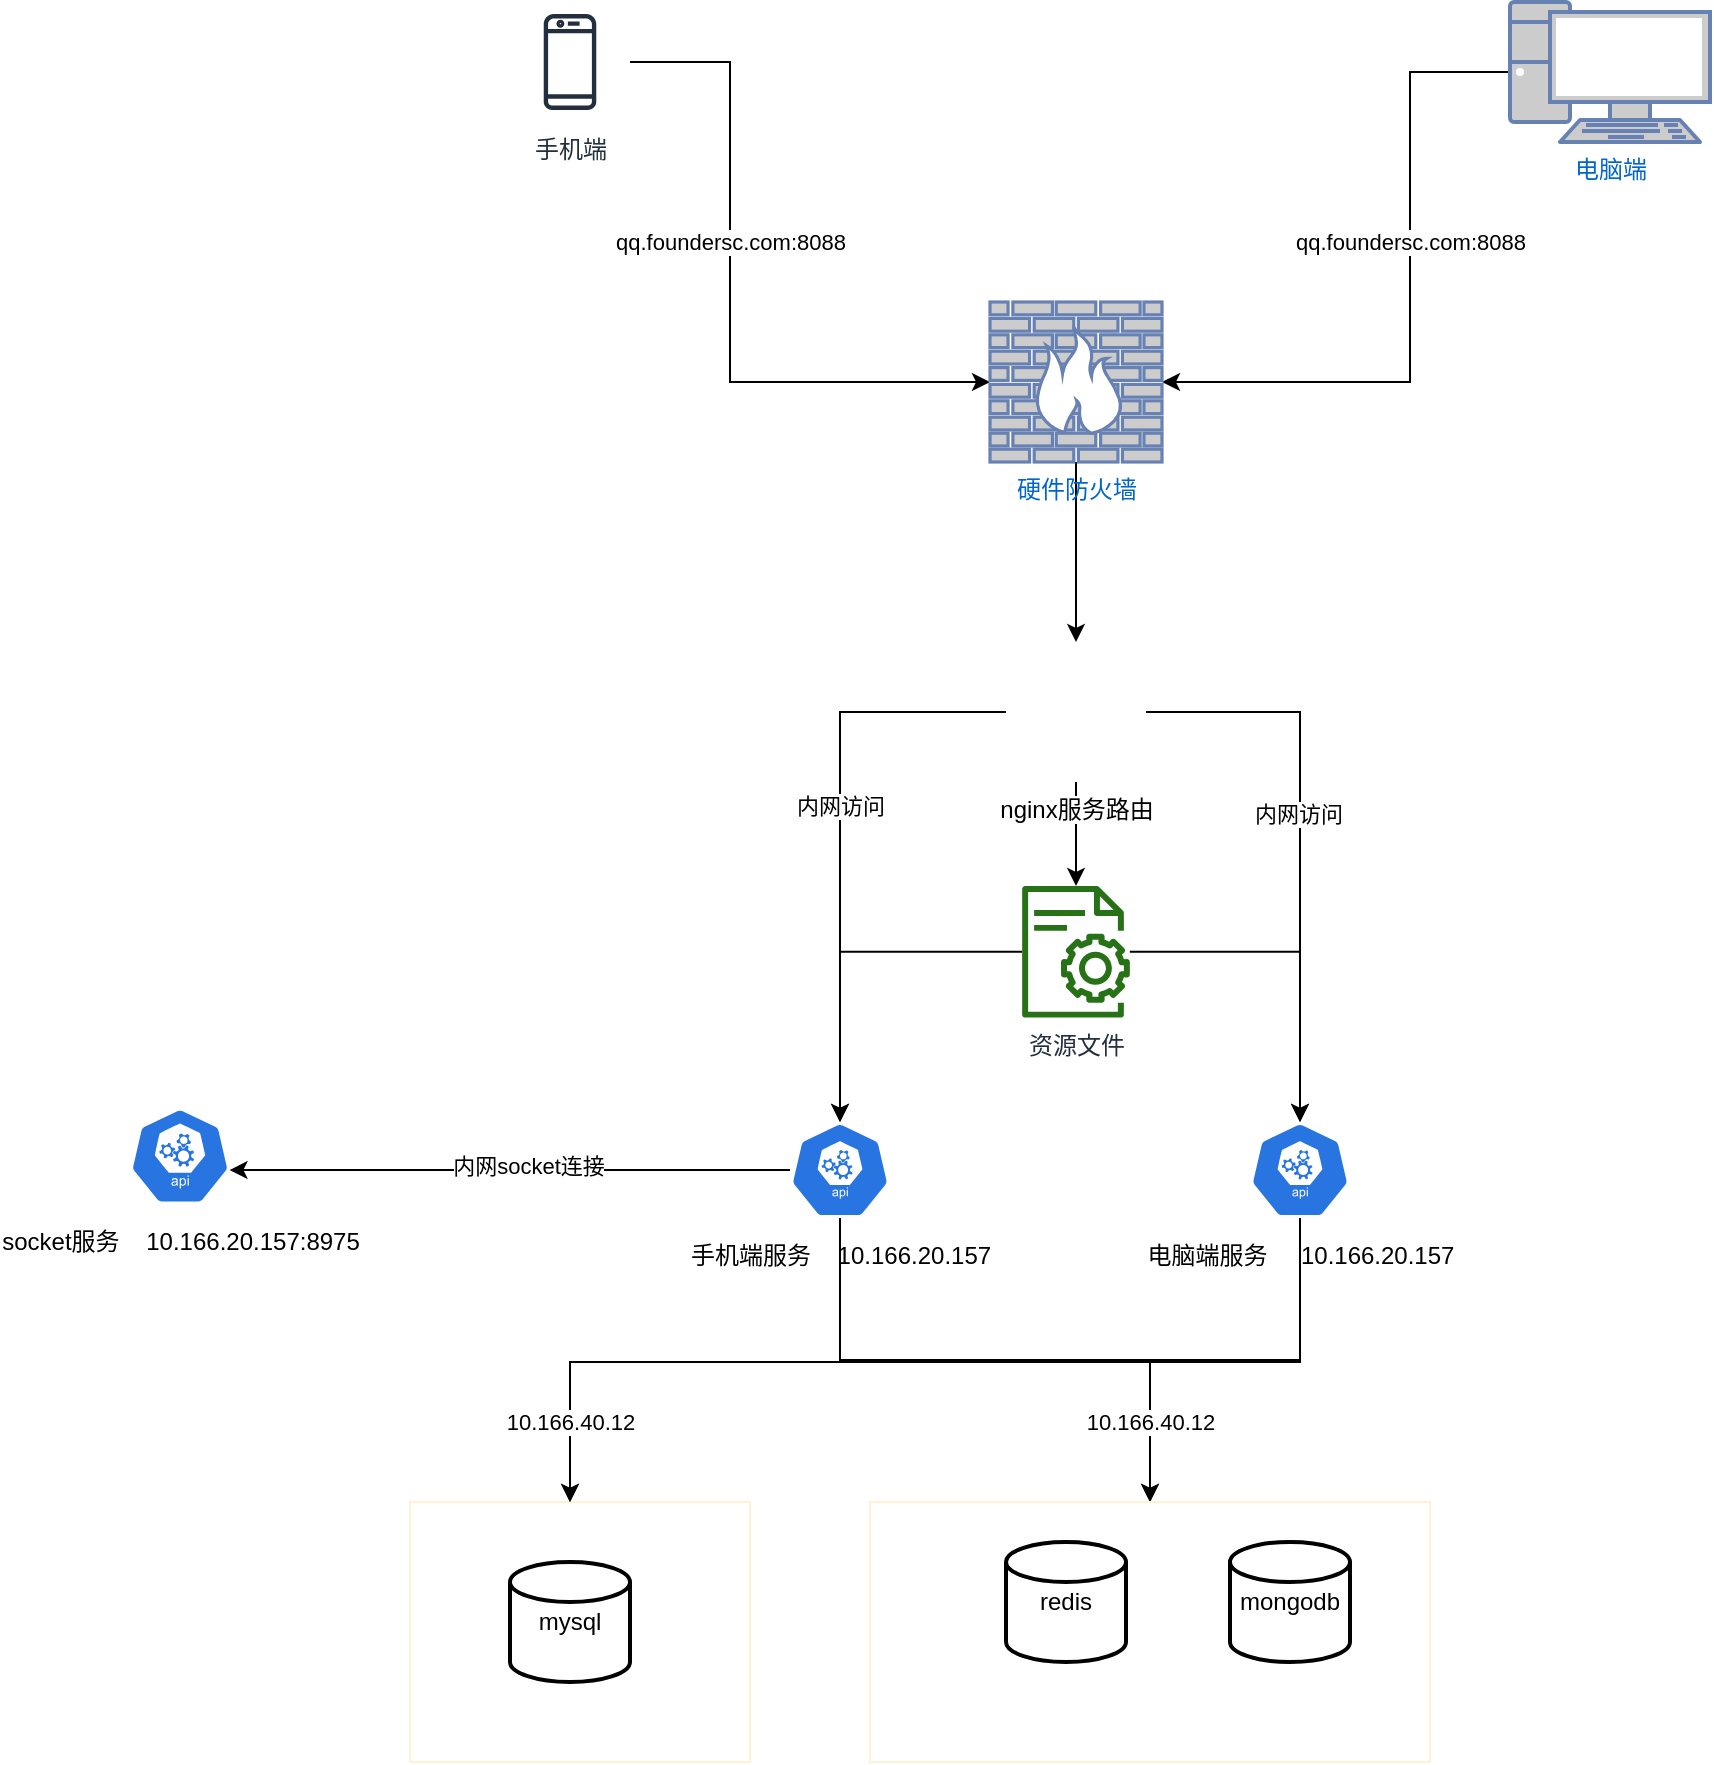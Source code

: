 <mxfile version="14.1.1" type="github">
  <diagram id="kjNfu8Xx3Lx_zaVhcjmf" name="Page-1">
    <mxGraphModel dx="2249" dy="762" grid="1" gridSize="10" guides="1" tooltips="1" connect="1" arrows="1" fold="1" page="1" pageScale="1" pageWidth="827" pageHeight="1169" math="0" shadow="0">
      <root>
        <mxCell id="0" />
        <mxCell id="1" parent="0" />
        <mxCell id="IUPC3U68XSw1S8rsNcTR-1" value="" style="rounded=0;whiteSpace=wrap;html=1;strokeColor=#FFF1D1;" parent="1" vertex="1">
          <mxGeometry x="10" y="860" width="170" height="130" as="geometry" />
        </mxCell>
        <mxCell id="bneU8rVOEiQd-OsVHFBt-6" style="edgeStyle=orthogonalEdgeStyle;rounded=0;orthogonalLoop=1;jettySize=auto;html=1;entryX=0;entryY=0.5;entryDx=0;entryDy=0;entryPerimeter=0;" parent="1" source="bneU8rVOEiQd-OsVHFBt-2" target="bneU8rVOEiQd-OsVHFBt-5" edge="1">
          <mxGeometry relative="1" as="geometry">
            <Array as="points">
              <mxPoint x="170" y="140" />
              <mxPoint x="170" y="300" />
            </Array>
          </mxGeometry>
        </mxCell>
        <mxCell id="bneU8rVOEiQd-OsVHFBt-8" value="qq.foundersc.com:8088" style="edgeLabel;html=1;align=center;verticalAlign=middle;resizable=0;points=[];" parent="bneU8rVOEiQd-OsVHFBt-6" vertex="1" connectable="0">
          <mxGeometry x="-0.176" relative="1" as="geometry">
            <mxPoint as="offset" />
          </mxGeometry>
        </mxCell>
        <mxCell id="bneU8rVOEiQd-OsVHFBt-2" value="手机端" style="outlineConnect=0;fontColor=#232F3E;gradientColor=none;strokeColor=#232F3E;fillColor=#ffffff;dashed=0;verticalLabelPosition=bottom;verticalAlign=top;align=center;html=1;fontSize=12;fontStyle=0;aspect=fixed;shape=mxgraph.aws4.resourceIcon;resIcon=mxgraph.aws4.mobile_client;" parent="1" vertex="1">
          <mxGeometry x="60" y="110" width="60" height="60" as="geometry" />
        </mxCell>
        <mxCell id="bneU8rVOEiQd-OsVHFBt-7" style="edgeStyle=orthogonalEdgeStyle;rounded=0;orthogonalLoop=1;jettySize=auto;html=1;entryX=1;entryY=0.5;entryDx=0;entryDy=0;entryPerimeter=0;" parent="1" source="bneU8rVOEiQd-OsVHFBt-3" target="bneU8rVOEiQd-OsVHFBt-5" edge="1">
          <mxGeometry relative="1" as="geometry">
            <Array as="points">
              <mxPoint x="510" y="145" />
              <mxPoint x="510" y="300" />
            </Array>
          </mxGeometry>
        </mxCell>
        <mxCell id="bneU8rVOEiQd-OsVHFBt-9" value="qq.foundersc.com:8088" style="edgeLabel;html=1;align=center;verticalAlign=middle;resizable=0;points=[];" parent="bneU8rVOEiQd-OsVHFBt-7" vertex="1" connectable="0">
          <mxGeometry x="-0.356" y="-2" relative="1" as="geometry">
            <mxPoint x="2" y="29" as="offset" />
          </mxGeometry>
        </mxCell>
        <mxCell id="bneU8rVOEiQd-OsVHFBt-3" value="电脑端" style="fontColor=#0066CC;verticalAlign=top;verticalLabelPosition=bottom;labelPosition=center;align=center;html=1;outlineConnect=0;fillColor=#CCCCCC;strokeColor=#6881B3;gradientColor=none;gradientDirection=north;strokeWidth=2;shape=mxgraph.networks.pc;" parent="1" vertex="1">
          <mxGeometry x="560" y="110" width="100" height="70" as="geometry" />
        </mxCell>
        <mxCell id="bneU8rVOEiQd-OsVHFBt-13" style="edgeStyle=orthogonalEdgeStyle;rounded=0;orthogonalLoop=1;jettySize=auto;html=1;entryX=0.5;entryY=0;entryDx=0;entryDy=0;entryPerimeter=0;" parent="1" source="bneU8rVOEiQd-OsVHFBt-4" target="bneU8rVOEiQd-OsVHFBt-11" edge="1">
          <mxGeometry relative="1" as="geometry" />
        </mxCell>
        <mxCell id="bneU8rVOEiQd-OsVHFBt-27" value="内网访问" style="edgeLabel;html=1;align=center;verticalAlign=middle;resizable=0;points=[];" parent="bneU8rVOEiQd-OsVHFBt-13" vertex="1" connectable="0">
          <mxGeometry x="-0.424" y="47" relative="1" as="geometry">
            <mxPoint x="-47" y="47" as="offset" />
          </mxGeometry>
        </mxCell>
        <mxCell id="bneU8rVOEiQd-OsVHFBt-14" style="edgeStyle=orthogonalEdgeStyle;rounded=0;orthogonalLoop=1;jettySize=auto;html=1;entryX=0.5;entryY=0;entryDx=0;entryDy=0;entryPerimeter=0;" parent="1" source="bneU8rVOEiQd-OsVHFBt-4" target="bneU8rVOEiQd-OsVHFBt-12" edge="1">
          <mxGeometry relative="1" as="geometry" />
        </mxCell>
        <mxCell id="bneU8rVOEiQd-OsVHFBt-28" value="内网访问" style="edgeLabel;html=1;align=center;verticalAlign=middle;resizable=0;points=[];" parent="bneU8rVOEiQd-OsVHFBt-14" vertex="1" connectable="0">
          <mxGeometry x="-0.461" y="-51" relative="1" as="geometry">
            <mxPoint as="offset" />
          </mxGeometry>
        </mxCell>
        <mxCell id="bneU8rVOEiQd-OsVHFBt-16" style="edgeStyle=orthogonalEdgeStyle;rounded=0;orthogonalLoop=1;jettySize=auto;html=1;" parent="1" source="bneU8rVOEiQd-OsVHFBt-4" target="bneU8rVOEiQd-OsVHFBt-15" edge="1">
          <mxGeometry relative="1" as="geometry" />
        </mxCell>
        <mxCell id="bneU8rVOEiQd-OsVHFBt-4" value="nginx服务路由" style="shape=image;html=1;verticalAlign=top;verticalLabelPosition=bottom;labelBackgroundColor=#ffffff;imageAspect=0;aspect=fixed;image=https://cdn4.iconfinder.com/data/icons/logos-brands-5/24/nginx-128.png" parent="1" vertex="1">
          <mxGeometry x="308" y="430" width="70" height="70" as="geometry" />
        </mxCell>
        <mxCell id="bneU8rVOEiQd-OsVHFBt-10" style="edgeStyle=orthogonalEdgeStyle;rounded=0;orthogonalLoop=1;jettySize=auto;html=1;" parent="1" source="bneU8rVOEiQd-OsVHFBt-5" target="bneU8rVOEiQd-OsVHFBt-4" edge="1">
          <mxGeometry relative="1" as="geometry" />
        </mxCell>
        <mxCell id="bneU8rVOEiQd-OsVHFBt-5" value="硬件防火墙" style="fontColor=#0066CC;verticalAlign=top;verticalLabelPosition=bottom;labelPosition=center;align=center;html=1;outlineConnect=0;fillColor=#CCCCCC;strokeColor=#6881B3;gradientColor=none;gradientDirection=north;strokeWidth=2;shape=mxgraph.networks.firewall;" parent="1" vertex="1">
          <mxGeometry x="300" y="260" width="86" height="80" as="geometry" />
        </mxCell>
        <mxCell id="bneU8rVOEiQd-OsVHFBt-25" style="edgeStyle=orthogonalEdgeStyle;rounded=0;orthogonalLoop=1;jettySize=auto;html=1;" parent="1" source="bneU8rVOEiQd-OsVHFBt-11" target="bneU8rVOEiQd-OsVHFBt-21" edge="1">
          <mxGeometry relative="1" as="geometry" />
        </mxCell>
        <mxCell id="IUPC3U68XSw1S8rsNcTR-2" style="edgeStyle=orthogonalEdgeStyle;rounded=0;orthogonalLoop=1;jettySize=auto;html=1;" parent="1" source="bneU8rVOEiQd-OsVHFBt-11" edge="1">
          <mxGeometry relative="1" as="geometry">
            <mxPoint x="90" y="860" as="targetPoint" />
            <Array as="points">
              <mxPoint x="225" y="790" />
              <mxPoint x="90" y="790" />
            </Array>
          </mxGeometry>
        </mxCell>
        <mxCell id="I2nzyUuCN47IVgSwzWdf-2" style="edgeStyle=orthogonalEdgeStyle;rounded=0;orthogonalLoop=1;jettySize=auto;html=1;entryX=0.995;entryY=0.63;entryDx=0;entryDy=0;entryPerimeter=0;" edge="1" parent="1" source="bneU8rVOEiQd-OsVHFBt-11" target="I2nzyUuCN47IVgSwzWdf-1">
          <mxGeometry relative="1" as="geometry" />
        </mxCell>
        <mxCell id="I2nzyUuCN47IVgSwzWdf-3" value="内网socket连接" style="edgeLabel;html=1;align=center;verticalAlign=middle;resizable=0;points=[];" vertex="1" connectable="0" parent="I2nzyUuCN47IVgSwzWdf-2">
          <mxGeometry x="-0.065" y="-2" relative="1" as="geometry">
            <mxPoint as="offset" />
          </mxGeometry>
        </mxCell>
        <mxCell id="bneU8rVOEiQd-OsVHFBt-11" value="&lt;br&gt;&lt;br&gt;&lt;br&gt;&lt;br&gt;&lt;br&gt;&lt;br&gt;手机端服务&amp;nbsp; &amp;nbsp; 10.166.20.157" style="html=1;dashed=0;whitespace=wrap;fillColor=#2875E2;strokeColor=#ffffff;points=[[0.005,0.63,0],[0.1,0.2,0],[0.9,0.2,0],[0.5,0,0],[0.995,0.63,0],[0.72,0.99,0],[0.5,1,0],[0.28,0.99,0]];shape=mxgraph.kubernetes.icon;prIcon=api" parent="1" vertex="1">
          <mxGeometry x="200" y="670" width="50" height="48" as="geometry" />
        </mxCell>
        <mxCell id="bneU8rVOEiQd-OsVHFBt-26" style="edgeStyle=orthogonalEdgeStyle;rounded=0;orthogonalLoop=1;jettySize=auto;html=1;entryX=0.5;entryY=0;entryDx=0;entryDy=0;" parent="1" source="bneU8rVOEiQd-OsVHFBt-12" target="bneU8rVOEiQd-OsVHFBt-21" edge="1">
          <mxGeometry relative="1" as="geometry" />
        </mxCell>
        <mxCell id="bneU8rVOEiQd-OsVHFBt-29" value="10.166.40.12" style="edgeLabel;html=1;align=center;verticalAlign=middle;resizable=0;points=[];" parent="bneU8rVOEiQd-OsVHFBt-26" vertex="1" connectable="0">
          <mxGeometry x="0.558" y="1" relative="1" as="geometry">
            <mxPoint x="-1.04" y="7.53" as="offset" />
          </mxGeometry>
        </mxCell>
        <mxCell id="IUPC3U68XSw1S8rsNcTR-3" style="edgeStyle=orthogonalEdgeStyle;rounded=0;orthogonalLoop=1;jettySize=auto;html=1;" parent="1" source="bneU8rVOEiQd-OsVHFBt-12" edge="1">
          <mxGeometry relative="1" as="geometry">
            <mxPoint x="90" y="860" as="targetPoint" />
            <Array as="points">
              <mxPoint x="455" y="790" />
              <mxPoint x="90" y="790" />
            </Array>
          </mxGeometry>
        </mxCell>
        <mxCell id="IUPC3U68XSw1S8rsNcTR-10" value="10.166.40.12" style="edgeLabel;html=1;align=center;verticalAlign=middle;resizable=0;points=[];" parent="IUPC3U68XSw1S8rsNcTR-3" vertex="1" connectable="0">
          <mxGeometry x="0.55" y="1" relative="1" as="geometry">
            <mxPoint x="-44.06" y="29" as="offset" />
          </mxGeometry>
        </mxCell>
        <mxCell id="bneU8rVOEiQd-OsVHFBt-12" value="&lt;br&gt;&lt;br&gt;&lt;br&gt;&lt;br&gt;&lt;br&gt;&lt;br&gt;电脑端服务&amp;nbsp; &amp;nbsp; &amp;nbsp;10.166.20.157" style="html=1;dashed=0;whitespace=wrap;fillColor=#2875E2;strokeColor=#ffffff;points=[[0.005,0.63,0],[0.1,0.2,0],[0.9,0.2,0],[0.5,0,0],[0.995,0.63,0],[0.72,0.99,0],[0.5,1,0],[0.28,0.99,0]];shape=mxgraph.kubernetes.icon;prIcon=api" parent="1" vertex="1">
          <mxGeometry x="430" y="670" width="50" height="48" as="geometry" />
        </mxCell>
        <mxCell id="bneU8rVOEiQd-OsVHFBt-19" style="edgeStyle=orthogonalEdgeStyle;rounded=0;orthogonalLoop=1;jettySize=auto;html=1;entryX=0.5;entryY=0;entryDx=0;entryDy=0;entryPerimeter=0;" parent="1" source="bneU8rVOEiQd-OsVHFBt-15" target="bneU8rVOEiQd-OsVHFBt-11" edge="1">
          <mxGeometry relative="1" as="geometry" />
        </mxCell>
        <mxCell id="bneU8rVOEiQd-OsVHFBt-20" style="edgeStyle=orthogonalEdgeStyle;rounded=0;orthogonalLoop=1;jettySize=auto;html=1;entryX=0.5;entryY=0;entryDx=0;entryDy=0;entryPerimeter=0;" parent="1" source="bneU8rVOEiQd-OsVHFBt-15" target="bneU8rVOEiQd-OsVHFBt-12" edge="1">
          <mxGeometry relative="1" as="geometry" />
        </mxCell>
        <mxCell id="bneU8rVOEiQd-OsVHFBt-15" value="资源文件" style="outlineConnect=0;fontColor=#232F3E;gradientColor=none;fillColor=#277116;strokeColor=none;dashed=0;verticalLabelPosition=bottom;verticalAlign=top;align=center;html=1;fontSize=12;fontStyle=0;aspect=fixed;pointerEvents=1;shape=mxgraph.aws4.iot_device_jobs_resource;" parent="1" vertex="1">
          <mxGeometry x="316" y="552" width="54" height="65.81" as="geometry" />
        </mxCell>
        <mxCell id="bneU8rVOEiQd-OsVHFBt-21" value="" style="rounded=0;whiteSpace=wrap;html=1;strokeColor=#FFF1D1;" parent="1" vertex="1">
          <mxGeometry x="240" y="860" width="280" height="130" as="geometry" />
        </mxCell>
        <mxCell id="bneU8rVOEiQd-OsVHFBt-22" value="mysql" style="strokeWidth=2;html=1;shape=mxgraph.flowchart.database;whiteSpace=wrap;" parent="1" vertex="1">
          <mxGeometry x="60" y="890" width="60" height="60" as="geometry" />
        </mxCell>
        <mxCell id="bneU8rVOEiQd-OsVHFBt-23" value="redis" style="strokeWidth=2;html=1;shape=mxgraph.flowchart.database;whiteSpace=wrap;" parent="1" vertex="1">
          <mxGeometry x="308" y="880" width="60" height="60" as="geometry" />
        </mxCell>
        <mxCell id="bneU8rVOEiQd-OsVHFBt-24" value="mongodb" style="strokeWidth=2;html=1;shape=mxgraph.flowchart.database;whiteSpace=wrap;" parent="1" vertex="1">
          <mxGeometry x="420" y="880" width="60" height="60" as="geometry" />
        </mxCell>
        <mxCell id="I2nzyUuCN47IVgSwzWdf-1" value="&lt;br&gt;&lt;br&gt;&lt;br&gt;&lt;br&gt;&lt;br&gt;&lt;br&gt;socket服务&amp;nbsp; &amp;nbsp; 10.166.20.157:8975" style="html=1;dashed=0;whitespace=wrap;fillColor=#2875E2;strokeColor=#ffffff;points=[[0.005,0.63,0],[0.1,0.2,0],[0.9,0.2,0],[0.5,0,0],[0.995,0.63,0],[0.72,0.99,0],[0.5,1,0],[0.28,0.99,0]];shape=mxgraph.kubernetes.icon;prIcon=api" vertex="1" parent="1">
          <mxGeometry x="-130" y="660" width="50" height="54" as="geometry" />
        </mxCell>
      </root>
    </mxGraphModel>
  </diagram>
</mxfile>
